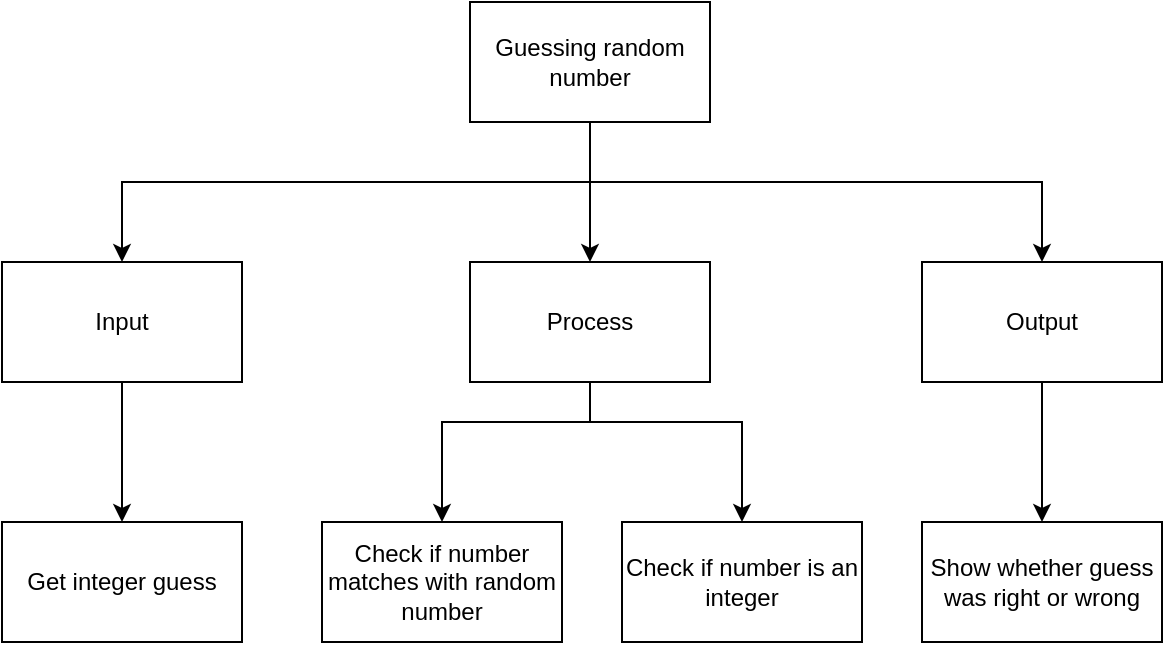 <mxfile>
    <diagram id="vv7uaoIga0bMDUm8lyCy" name="Page-1">
        <mxGraphModel dx="1006" dy="728" grid="1" gridSize="10" guides="1" tooltips="1" connect="1" arrows="1" fold="1" page="1" pageScale="1" pageWidth="827" pageHeight="1169" math="0" shadow="0">
            <root>
                <mxCell id="0"/>
                <mxCell id="1" parent="0"/>
                <mxCell id="10" style="edgeStyle=none;html=1;entryX=0.5;entryY=0;entryDx=0;entryDy=0;rounded=0;" edge="1" parent="1" source="2" target="5">
                    <mxGeometry relative="1" as="geometry">
                        <Array as="points">
                            <mxPoint x="414" y="300"/>
                            <mxPoint x="180" y="300"/>
                        </Array>
                    </mxGeometry>
                </mxCell>
                <mxCell id="11" style="edgeStyle=none;rounded=0;html=1;" edge="1" parent="1" source="2" target="3">
                    <mxGeometry relative="1" as="geometry"/>
                </mxCell>
                <mxCell id="12" style="edgeStyle=none;rounded=0;html=1;entryX=0.5;entryY=0;entryDx=0;entryDy=0;" edge="1" parent="1" source="2" target="4">
                    <mxGeometry relative="1" as="geometry">
                        <Array as="points">
                            <mxPoint x="414" y="300"/>
                            <mxPoint x="640" y="300"/>
                        </Array>
                    </mxGeometry>
                </mxCell>
                <mxCell id="2" value="Guessing random&lt;br&gt;number" style="rounded=0;whiteSpace=wrap;html=1;" vertex="1" parent="1">
                    <mxGeometry x="354" y="210" width="120" height="60" as="geometry"/>
                </mxCell>
                <mxCell id="15" style="edgeStyle=none;rounded=0;html=1;entryX=0.5;entryY=0;entryDx=0;entryDy=0;" edge="1" parent="1" source="3" target="9">
                    <mxGeometry relative="1" as="geometry">
                        <Array as="points">
                            <mxPoint x="414" y="420"/>
                            <mxPoint x="340" y="420"/>
                        </Array>
                    </mxGeometry>
                </mxCell>
                <mxCell id="16" style="edgeStyle=none;rounded=0;html=1;entryX=0.5;entryY=0;entryDx=0;entryDy=0;" edge="1" parent="1" source="3" target="8">
                    <mxGeometry relative="1" as="geometry">
                        <Array as="points">
                            <mxPoint x="414" y="420"/>
                            <mxPoint x="490" y="420"/>
                        </Array>
                    </mxGeometry>
                </mxCell>
                <mxCell id="3" value="Process" style="rounded=0;whiteSpace=wrap;html=1;" vertex="1" parent="1">
                    <mxGeometry x="354" y="340" width="120" height="60" as="geometry"/>
                </mxCell>
                <mxCell id="14" value="" style="edgeStyle=none;rounded=0;html=1;" edge="1" parent="1" source="4" target="7">
                    <mxGeometry relative="1" as="geometry"/>
                </mxCell>
                <mxCell id="4" value="Output" style="rounded=0;whiteSpace=wrap;html=1;" vertex="1" parent="1">
                    <mxGeometry x="580" y="340" width="120" height="60" as="geometry"/>
                </mxCell>
                <mxCell id="13" style="edgeStyle=none;rounded=0;html=1;entryX=0.5;entryY=0;entryDx=0;entryDy=0;" edge="1" parent="1" source="5" target="6">
                    <mxGeometry relative="1" as="geometry"/>
                </mxCell>
                <mxCell id="5" value="Input" style="rounded=0;whiteSpace=wrap;html=1;" vertex="1" parent="1">
                    <mxGeometry x="120" y="340" width="120" height="60" as="geometry"/>
                </mxCell>
                <mxCell id="6" value="Get integer guess" style="rounded=0;whiteSpace=wrap;html=1;" vertex="1" parent="1">
                    <mxGeometry x="120" y="470" width="120" height="60" as="geometry"/>
                </mxCell>
                <mxCell id="7" value="Show whether guess&lt;br&gt;was right or wrong" style="rounded=0;whiteSpace=wrap;html=1;" vertex="1" parent="1">
                    <mxGeometry x="580" y="470" width="120" height="60" as="geometry"/>
                </mxCell>
                <mxCell id="8" value="Check if number is an integer" style="rounded=0;whiteSpace=wrap;html=1;" vertex="1" parent="1">
                    <mxGeometry x="430" y="470" width="120" height="60" as="geometry"/>
                </mxCell>
                <mxCell id="9" value="Check if number&lt;br&gt;matches with random&lt;br&gt;number" style="rounded=0;whiteSpace=wrap;html=1;" vertex="1" parent="1">
                    <mxGeometry x="280" y="470" width="120" height="60" as="geometry"/>
                </mxCell>
            </root>
        </mxGraphModel>
    </diagram>
</mxfile>